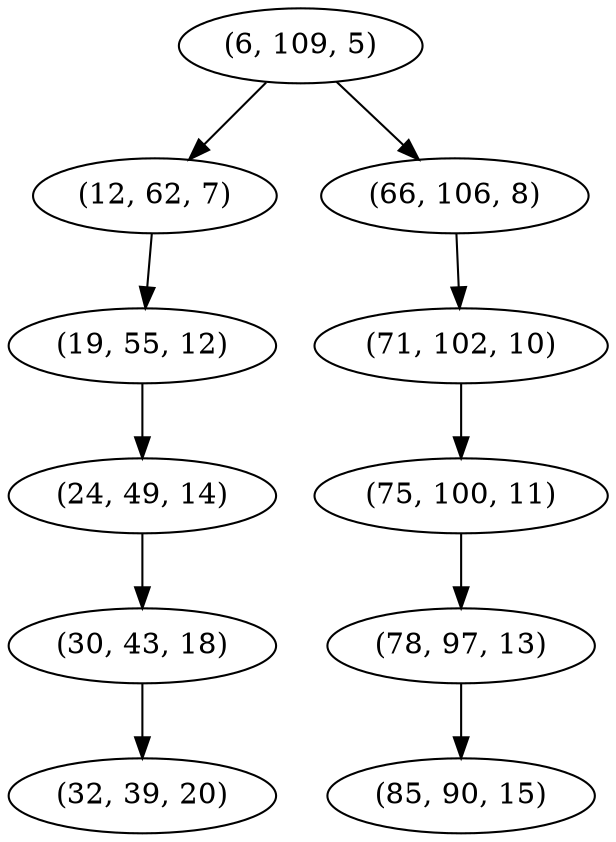 digraph tree {
    "(6, 109, 5)";
    "(12, 62, 7)";
    "(19, 55, 12)";
    "(24, 49, 14)";
    "(30, 43, 18)";
    "(32, 39, 20)";
    "(66, 106, 8)";
    "(71, 102, 10)";
    "(75, 100, 11)";
    "(78, 97, 13)";
    "(85, 90, 15)";
    "(6, 109, 5)" -> "(12, 62, 7)";
    "(6, 109, 5)" -> "(66, 106, 8)";
    "(12, 62, 7)" -> "(19, 55, 12)";
    "(19, 55, 12)" -> "(24, 49, 14)";
    "(24, 49, 14)" -> "(30, 43, 18)";
    "(30, 43, 18)" -> "(32, 39, 20)";
    "(66, 106, 8)" -> "(71, 102, 10)";
    "(71, 102, 10)" -> "(75, 100, 11)";
    "(75, 100, 11)" -> "(78, 97, 13)";
    "(78, 97, 13)" -> "(85, 90, 15)";
}
